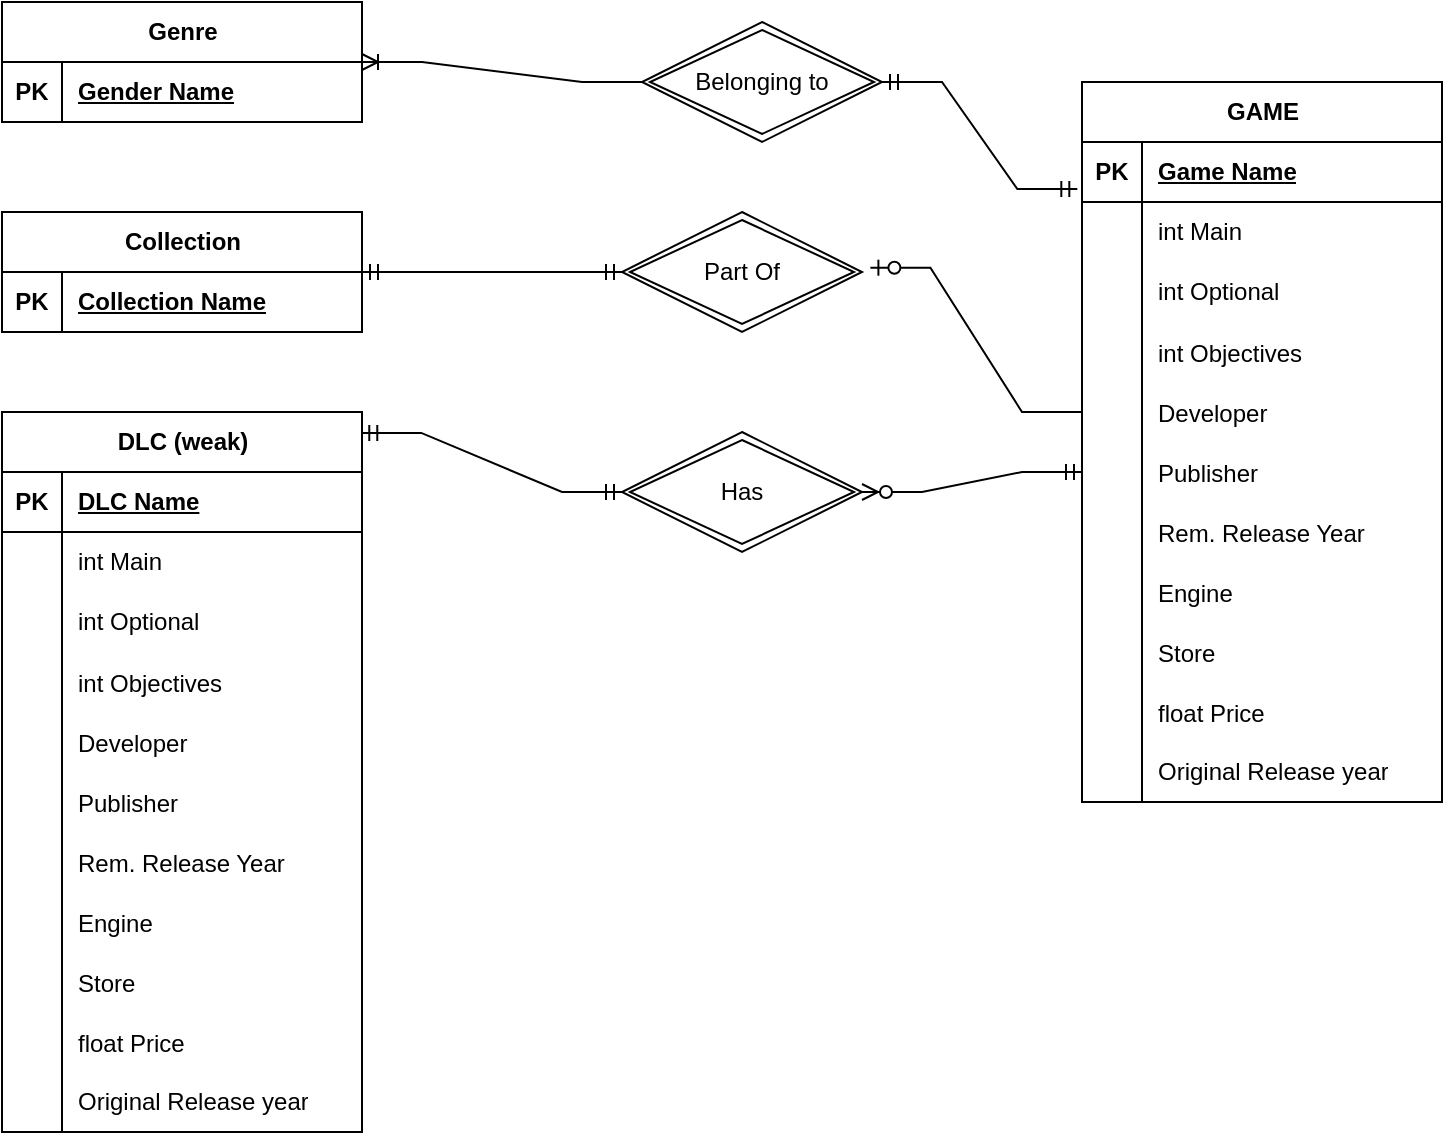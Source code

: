 <mxfile version="22.0.8" type="device">
  <diagram name="Page-1" id="e56a1550-8fbb-45ad-956c-1786394a9013">
    <mxGraphModel dx="1347" dy="1566" grid="1" gridSize="10" guides="1" tooltips="1" connect="1" arrows="1" fold="1" page="1" pageScale="1" pageWidth="1100" pageHeight="850" background="none" math="0" shadow="0">
      <root>
        <mxCell id="0" />
        <mxCell id="1" parent="0" />
        <mxCell id="iXS2Wq2-NEMqcLH4tq4A-3" value="GAME" style="shape=table;startSize=30;container=1;collapsible=1;childLayout=tableLayout;fixedRows=1;rowLines=0;fontStyle=1;align=center;resizeLast=1;html=1;" parent="1" vertex="1">
          <mxGeometry x="630" y="-785" width="180" height="360" as="geometry" />
        </mxCell>
        <mxCell id="iXS2Wq2-NEMqcLH4tq4A-4" value="" style="shape=tableRow;horizontal=0;startSize=0;swimlaneHead=0;swimlaneBody=0;fillColor=none;collapsible=0;dropTarget=0;points=[[0,0.5],[1,0.5]];portConstraint=eastwest;top=0;left=0;right=0;bottom=1;" parent="iXS2Wq2-NEMqcLH4tq4A-3" vertex="1">
          <mxGeometry y="30" width="180" height="30" as="geometry" />
        </mxCell>
        <mxCell id="iXS2Wq2-NEMqcLH4tq4A-5" value="PK" style="shape=partialRectangle;connectable=0;fillColor=none;top=0;left=0;bottom=0;right=0;fontStyle=1;overflow=hidden;whiteSpace=wrap;html=1;" parent="iXS2Wq2-NEMqcLH4tq4A-4" vertex="1">
          <mxGeometry width="30" height="30" as="geometry">
            <mxRectangle width="30" height="30" as="alternateBounds" />
          </mxGeometry>
        </mxCell>
        <mxCell id="iXS2Wq2-NEMqcLH4tq4A-6" value="Game Name" style="shape=partialRectangle;connectable=0;fillColor=none;top=0;left=0;bottom=0;right=0;align=left;spacingLeft=6;fontStyle=5;overflow=hidden;whiteSpace=wrap;html=1;" parent="iXS2Wq2-NEMqcLH4tq4A-4" vertex="1">
          <mxGeometry x="30" width="150" height="30" as="geometry">
            <mxRectangle width="150" height="30" as="alternateBounds" />
          </mxGeometry>
        </mxCell>
        <mxCell id="iXS2Wq2-NEMqcLH4tq4A-7" value="" style="shape=tableRow;horizontal=0;startSize=0;swimlaneHead=0;swimlaneBody=0;fillColor=none;collapsible=0;dropTarget=0;points=[[0,0.5],[1,0.5]];portConstraint=eastwest;top=0;left=0;right=0;bottom=0;" parent="iXS2Wq2-NEMqcLH4tq4A-3" vertex="1">
          <mxGeometry y="60" width="180" height="30" as="geometry" />
        </mxCell>
        <mxCell id="iXS2Wq2-NEMqcLH4tq4A-8" value="" style="shape=partialRectangle;connectable=0;fillColor=none;top=0;left=0;bottom=0;right=0;editable=1;overflow=hidden;whiteSpace=wrap;html=1;" parent="iXS2Wq2-NEMqcLH4tq4A-7" vertex="1">
          <mxGeometry width="30" height="30" as="geometry">
            <mxRectangle width="30" height="30" as="alternateBounds" />
          </mxGeometry>
        </mxCell>
        <mxCell id="iXS2Wq2-NEMqcLH4tq4A-9" value="int Main" style="shape=partialRectangle;connectable=0;fillColor=none;top=0;left=0;bottom=0;right=0;align=left;spacingLeft=6;overflow=hidden;whiteSpace=wrap;html=1;" parent="iXS2Wq2-NEMqcLH4tq4A-7" vertex="1">
          <mxGeometry x="30" width="150" height="30" as="geometry">
            <mxRectangle width="150" height="30" as="alternateBounds" />
          </mxGeometry>
        </mxCell>
        <mxCell id="iXS2Wq2-NEMqcLH4tq4A-10" value="" style="shape=tableRow;horizontal=0;startSize=0;swimlaneHead=0;swimlaneBody=0;fillColor=none;collapsible=0;dropTarget=0;points=[[0,0.5],[1,0.5]];portConstraint=eastwest;top=0;left=0;right=0;bottom=0;" parent="iXS2Wq2-NEMqcLH4tq4A-3" vertex="1">
          <mxGeometry y="90" width="180" height="30" as="geometry" />
        </mxCell>
        <mxCell id="iXS2Wq2-NEMqcLH4tq4A-11" value="" style="shape=partialRectangle;connectable=0;fillColor=none;top=0;left=0;bottom=0;right=0;editable=1;overflow=hidden;whiteSpace=wrap;html=1;" parent="iXS2Wq2-NEMqcLH4tq4A-10" vertex="1">
          <mxGeometry width="30" height="30" as="geometry">
            <mxRectangle width="30" height="30" as="alternateBounds" />
          </mxGeometry>
        </mxCell>
        <mxCell id="iXS2Wq2-NEMqcLH4tq4A-12" value="int Optional" style="shape=partialRectangle;connectable=0;fillColor=none;top=0;left=0;bottom=0;right=0;align=left;spacingLeft=6;overflow=hidden;whiteSpace=wrap;html=1;" parent="iXS2Wq2-NEMqcLH4tq4A-10" vertex="1">
          <mxGeometry x="30" width="150" height="30" as="geometry">
            <mxRectangle width="150" height="30" as="alternateBounds" />
          </mxGeometry>
        </mxCell>
        <mxCell id="iXS2Wq2-NEMqcLH4tq4A-16" value="" style="shape=tableRow;horizontal=0;startSize=0;swimlaneHead=0;swimlaneBody=0;fillColor=none;collapsible=0;dropTarget=0;points=[[0,0.5],[1,0.5]];portConstraint=eastwest;top=0;left=0;right=0;bottom=0;" parent="iXS2Wq2-NEMqcLH4tq4A-3" vertex="1">
          <mxGeometry y="120" width="180" height="30" as="geometry" />
        </mxCell>
        <mxCell id="iXS2Wq2-NEMqcLH4tq4A-17" value="" style="shape=partialRectangle;connectable=0;fillColor=none;top=0;left=0;bottom=0;right=0;editable=1;overflow=hidden;" parent="iXS2Wq2-NEMqcLH4tq4A-16" vertex="1">
          <mxGeometry width="30" height="30" as="geometry">
            <mxRectangle width="30" height="30" as="alternateBounds" />
          </mxGeometry>
        </mxCell>
        <mxCell id="iXS2Wq2-NEMqcLH4tq4A-18" value="int Objectives" style="shape=partialRectangle;connectable=0;fillColor=none;top=0;left=0;bottom=0;right=0;align=left;spacingLeft=6;overflow=hidden;" parent="iXS2Wq2-NEMqcLH4tq4A-16" vertex="1">
          <mxGeometry x="30" width="150" height="30" as="geometry">
            <mxRectangle width="150" height="30" as="alternateBounds" />
          </mxGeometry>
        </mxCell>
        <mxCell id="iXS2Wq2-NEMqcLH4tq4A-19" value="" style="shape=tableRow;horizontal=0;startSize=0;swimlaneHead=0;swimlaneBody=0;fillColor=none;collapsible=0;dropTarget=0;points=[[0,0.5],[1,0.5]];portConstraint=eastwest;top=0;left=0;right=0;bottom=0;" parent="iXS2Wq2-NEMqcLH4tq4A-3" vertex="1">
          <mxGeometry y="150" width="180" height="30" as="geometry" />
        </mxCell>
        <mxCell id="iXS2Wq2-NEMqcLH4tq4A-20" value="" style="shape=partialRectangle;connectable=0;fillColor=none;top=0;left=0;bottom=0;right=0;editable=1;overflow=hidden;" parent="iXS2Wq2-NEMqcLH4tq4A-19" vertex="1">
          <mxGeometry width="30" height="30" as="geometry">
            <mxRectangle width="30" height="30" as="alternateBounds" />
          </mxGeometry>
        </mxCell>
        <mxCell id="iXS2Wq2-NEMqcLH4tq4A-21" value="Developer   " style="shape=partialRectangle;connectable=0;fillColor=none;top=0;left=0;bottom=0;right=0;align=left;spacingLeft=6;overflow=hidden;" parent="iXS2Wq2-NEMqcLH4tq4A-19" vertex="1">
          <mxGeometry x="30" width="150" height="30" as="geometry">
            <mxRectangle width="150" height="30" as="alternateBounds" />
          </mxGeometry>
        </mxCell>
        <mxCell id="iXS2Wq2-NEMqcLH4tq4A-22" value="" style="shape=tableRow;horizontal=0;startSize=0;swimlaneHead=0;swimlaneBody=0;fillColor=none;collapsible=0;dropTarget=0;points=[[0,0.5],[1,0.5]];portConstraint=eastwest;top=0;left=0;right=0;bottom=0;" parent="iXS2Wq2-NEMqcLH4tq4A-3" vertex="1">
          <mxGeometry y="180" width="180" height="30" as="geometry" />
        </mxCell>
        <mxCell id="iXS2Wq2-NEMqcLH4tq4A-23" value="" style="shape=partialRectangle;connectable=0;fillColor=none;top=0;left=0;bottom=0;right=0;editable=1;overflow=hidden;" parent="iXS2Wq2-NEMqcLH4tq4A-22" vertex="1">
          <mxGeometry width="30" height="30" as="geometry">
            <mxRectangle width="30" height="30" as="alternateBounds" />
          </mxGeometry>
        </mxCell>
        <mxCell id="iXS2Wq2-NEMqcLH4tq4A-24" value="Publisher" style="shape=partialRectangle;connectable=0;fillColor=none;top=0;left=0;bottom=0;right=0;align=left;spacingLeft=6;overflow=hidden;" parent="iXS2Wq2-NEMqcLH4tq4A-22" vertex="1">
          <mxGeometry x="30" width="150" height="30" as="geometry">
            <mxRectangle width="150" height="30" as="alternateBounds" />
          </mxGeometry>
        </mxCell>
        <mxCell id="iXS2Wq2-NEMqcLH4tq4A-31" value="" style="shape=tableRow;horizontal=0;startSize=0;swimlaneHead=0;swimlaneBody=0;fillColor=none;collapsible=0;dropTarget=0;points=[[0,0.5],[1,0.5]];portConstraint=eastwest;top=0;left=0;right=0;bottom=0;" parent="iXS2Wq2-NEMqcLH4tq4A-3" vertex="1">
          <mxGeometry y="210" width="180" height="30" as="geometry" />
        </mxCell>
        <mxCell id="iXS2Wq2-NEMqcLH4tq4A-32" value="" style="shape=partialRectangle;connectable=0;fillColor=none;top=0;left=0;bottom=0;right=0;editable=1;overflow=hidden;" parent="iXS2Wq2-NEMqcLH4tq4A-31" vertex="1">
          <mxGeometry width="30" height="30" as="geometry">
            <mxRectangle width="30" height="30" as="alternateBounds" />
          </mxGeometry>
        </mxCell>
        <mxCell id="iXS2Wq2-NEMqcLH4tq4A-33" value="Rem. Release Year" style="shape=partialRectangle;connectable=0;fillColor=none;top=0;left=0;bottom=0;right=0;align=left;spacingLeft=6;overflow=hidden;" parent="iXS2Wq2-NEMqcLH4tq4A-31" vertex="1">
          <mxGeometry x="30" width="150" height="30" as="geometry">
            <mxRectangle width="150" height="30" as="alternateBounds" />
          </mxGeometry>
        </mxCell>
        <mxCell id="iXS2Wq2-NEMqcLH4tq4A-73" value="" style="shape=tableRow;horizontal=0;startSize=0;swimlaneHead=0;swimlaneBody=0;fillColor=none;collapsible=0;dropTarget=0;points=[[0,0.5],[1,0.5]];portConstraint=eastwest;top=0;left=0;right=0;bottom=0;" parent="iXS2Wq2-NEMqcLH4tq4A-3" vertex="1">
          <mxGeometry y="240" width="180" height="30" as="geometry" />
        </mxCell>
        <mxCell id="iXS2Wq2-NEMqcLH4tq4A-74" value="" style="shape=partialRectangle;connectable=0;fillColor=none;top=0;left=0;bottom=0;right=0;editable=1;overflow=hidden;" parent="iXS2Wq2-NEMqcLH4tq4A-73" vertex="1">
          <mxGeometry width="30" height="30" as="geometry">
            <mxRectangle width="30" height="30" as="alternateBounds" />
          </mxGeometry>
        </mxCell>
        <mxCell id="iXS2Wq2-NEMqcLH4tq4A-75" value="Engine" style="shape=partialRectangle;connectable=0;fillColor=none;top=0;left=0;bottom=0;right=0;align=left;spacingLeft=6;overflow=hidden;" parent="iXS2Wq2-NEMqcLH4tq4A-73" vertex="1">
          <mxGeometry x="30" width="150" height="30" as="geometry">
            <mxRectangle width="150" height="30" as="alternateBounds" />
          </mxGeometry>
        </mxCell>
        <mxCell id="iXS2Wq2-NEMqcLH4tq4A-76" value="" style="shape=tableRow;horizontal=0;startSize=0;swimlaneHead=0;swimlaneBody=0;fillColor=none;collapsible=0;dropTarget=0;points=[[0,0.5],[1,0.5]];portConstraint=eastwest;top=0;left=0;right=0;bottom=0;" parent="iXS2Wq2-NEMqcLH4tq4A-3" vertex="1">
          <mxGeometry y="270" width="180" height="30" as="geometry" />
        </mxCell>
        <mxCell id="iXS2Wq2-NEMqcLH4tq4A-77" value="" style="shape=partialRectangle;connectable=0;fillColor=none;top=0;left=0;bottom=0;right=0;editable=1;overflow=hidden;" parent="iXS2Wq2-NEMqcLH4tq4A-76" vertex="1">
          <mxGeometry width="30" height="30" as="geometry">
            <mxRectangle width="30" height="30" as="alternateBounds" />
          </mxGeometry>
        </mxCell>
        <mxCell id="iXS2Wq2-NEMqcLH4tq4A-78" value="Store" style="shape=partialRectangle;connectable=0;fillColor=none;top=0;left=0;bottom=0;right=0;align=left;spacingLeft=6;overflow=hidden;" parent="iXS2Wq2-NEMqcLH4tq4A-76" vertex="1">
          <mxGeometry x="30" width="150" height="30" as="geometry">
            <mxRectangle width="150" height="30" as="alternateBounds" />
          </mxGeometry>
        </mxCell>
        <mxCell id="iXS2Wq2-NEMqcLH4tq4A-79" value="" style="shape=tableRow;horizontal=0;startSize=0;swimlaneHead=0;swimlaneBody=0;fillColor=none;collapsible=0;dropTarget=0;points=[[0,0.5],[1,0.5]];portConstraint=eastwest;top=0;left=0;right=0;bottom=0;" parent="iXS2Wq2-NEMqcLH4tq4A-3" vertex="1">
          <mxGeometry y="300" width="180" height="30" as="geometry" />
        </mxCell>
        <mxCell id="iXS2Wq2-NEMqcLH4tq4A-80" value="" style="shape=partialRectangle;connectable=0;fillColor=none;top=0;left=0;bottom=0;right=0;editable=1;overflow=hidden;" parent="iXS2Wq2-NEMqcLH4tq4A-79" vertex="1">
          <mxGeometry width="30" height="30" as="geometry">
            <mxRectangle width="30" height="30" as="alternateBounds" />
          </mxGeometry>
        </mxCell>
        <mxCell id="iXS2Wq2-NEMqcLH4tq4A-81" value="float Price" style="shape=partialRectangle;connectable=0;fillColor=none;top=0;left=0;bottom=0;right=0;align=left;spacingLeft=6;overflow=hidden;" parent="iXS2Wq2-NEMqcLH4tq4A-79" vertex="1">
          <mxGeometry x="30" width="150" height="30" as="geometry">
            <mxRectangle width="150" height="30" as="alternateBounds" />
          </mxGeometry>
        </mxCell>
        <mxCell id="iXS2Wq2-NEMqcLH4tq4A-13" value="" style="shape=tableRow;horizontal=0;startSize=0;swimlaneHead=0;swimlaneBody=0;fillColor=none;collapsible=0;dropTarget=0;points=[[0,0.5],[1,0.5]];portConstraint=eastwest;top=0;left=0;right=0;bottom=0;" parent="iXS2Wq2-NEMqcLH4tq4A-3" vertex="1">
          <mxGeometry y="330" width="180" height="30" as="geometry" />
        </mxCell>
        <mxCell id="iXS2Wq2-NEMqcLH4tq4A-14" value="" style="shape=partialRectangle;connectable=0;fillColor=none;top=0;left=0;bottom=0;right=0;editable=1;overflow=hidden;whiteSpace=wrap;html=1;" parent="iXS2Wq2-NEMqcLH4tq4A-13" vertex="1">
          <mxGeometry width="30" height="30" as="geometry">
            <mxRectangle width="30" height="30" as="alternateBounds" />
          </mxGeometry>
        </mxCell>
        <mxCell id="iXS2Wq2-NEMqcLH4tq4A-15" value="Original Release year" style="shape=partialRectangle;connectable=0;fillColor=none;top=0;left=0;bottom=0;right=0;align=left;spacingLeft=6;overflow=hidden;whiteSpace=wrap;html=1;" parent="iXS2Wq2-NEMqcLH4tq4A-13" vertex="1">
          <mxGeometry x="30" width="150" height="30" as="geometry">
            <mxRectangle width="150" height="30" as="alternateBounds" />
          </mxGeometry>
        </mxCell>
        <mxCell id="iXS2Wq2-NEMqcLH4tq4A-56" value="Genre" style="shape=table;startSize=30;container=1;collapsible=1;childLayout=tableLayout;fixedRows=1;rowLines=0;fontStyle=1;align=center;resizeLast=1;html=1;" parent="1" vertex="1">
          <mxGeometry x="90" y="-825" width="180" height="60" as="geometry" />
        </mxCell>
        <mxCell id="iXS2Wq2-NEMqcLH4tq4A-57" value="" style="shape=tableRow;horizontal=0;startSize=0;swimlaneHead=0;swimlaneBody=0;fillColor=none;collapsible=0;dropTarget=0;points=[[0,0.5],[1,0.5]];portConstraint=eastwest;top=0;left=0;right=0;bottom=1;" parent="iXS2Wq2-NEMqcLH4tq4A-56" vertex="1">
          <mxGeometry y="30" width="180" height="30" as="geometry" />
        </mxCell>
        <mxCell id="iXS2Wq2-NEMqcLH4tq4A-58" value="PK" style="shape=partialRectangle;connectable=0;fillColor=none;top=0;left=0;bottom=0;right=0;fontStyle=1;overflow=hidden;whiteSpace=wrap;html=1;" parent="iXS2Wq2-NEMqcLH4tq4A-57" vertex="1">
          <mxGeometry width="30" height="30" as="geometry">
            <mxRectangle width="30" height="30" as="alternateBounds" />
          </mxGeometry>
        </mxCell>
        <mxCell id="iXS2Wq2-NEMqcLH4tq4A-59" value="Gender Name" style="shape=partialRectangle;connectable=0;fillColor=none;top=0;left=0;bottom=0;right=0;align=left;spacingLeft=6;fontStyle=5;overflow=hidden;whiteSpace=wrap;html=1;" parent="iXS2Wq2-NEMqcLH4tq4A-57" vertex="1">
          <mxGeometry x="30" width="150" height="30" as="geometry">
            <mxRectangle width="150" height="30" as="alternateBounds" />
          </mxGeometry>
        </mxCell>
        <mxCell id="iXS2Wq2-NEMqcLH4tq4A-69" value="Belonging to" style="shape=rhombus;double=1;perimeter=rhombusPerimeter;whiteSpace=wrap;html=1;align=center;" parent="1" vertex="1">
          <mxGeometry x="410" y="-815" width="120" height="60" as="geometry" />
        </mxCell>
        <mxCell id="iXS2Wq2-NEMqcLH4tq4A-71" value="" style="edgeStyle=entityRelationEdgeStyle;fontSize=12;html=1;endArrow=ERmandOne;startArrow=ERmandOne;rounded=0;exitX=-0.013;exitY=0.783;exitDx=0;exitDy=0;exitPerimeter=0;" parent="1" source="iXS2Wq2-NEMqcLH4tq4A-4" target="iXS2Wq2-NEMqcLH4tq4A-69" edge="1">
          <mxGeometry width="100" height="100" relative="1" as="geometry">
            <mxPoint x="680" y="-490" as="sourcePoint" />
            <mxPoint x="690" y="-730" as="targetPoint" />
          </mxGeometry>
        </mxCell>
        <mxCell id="iXS2Wq2-NEMqcLH4tq4A-72" value="" style="edgeStyle=entityRelationEdgeStyle;fontSize=12;html=1;endArrow=ERoneToMany;rounded=0;" parent="1" source="iXS2Wq2-NEMqcLH4tq4A-69" target="iXS2Wq2-NEMqcLH4tq4A-56" edge="1">
          <mxGeometry width="100" height="100" relative="1" as="geometry">
            <mxPoint x="230" y="-660" as="sourcePoint" />
            <mxPoint x="330" y="-760" as="targetPoint" />
          </mxGeometry>
        </mxCell>
        <mxCell id="iXS2Wq2-NEMqcLH4tq4A-126" value="Part Of" style="shape=rhombus;double=1;perimeter=rhombusPerimeter;whiteSpace=wrap;html=1;align=center;" parent="1" vertex="1">
          <mxGeometry x="400" y="-720" width="120" height="60" as="geometry" />
        </mxCell>
        <mxCell id="iXS2Wq2-NEMqcLH4tq4A-127" value="Collection" style="shape=table;startSize=30;container=1;collapsible=1;childLayout=tableLayout;fixedRows=1;rowLines=0;fontStyle=1;align=center;resizeLast=1;html=1;" parent="1" vertex="1">
          <mxGeometry x="90" y="-720" width="180" height="60" as="geometry" />
        </mxCell>
        <mxCell id="iXS2Wq2-NEMqcLH4tq4A-128" value="" style="shape=tableRow;horizontal=0;startSize=0;swimlaneHead=0;swimlaneBody=0;fillColor=none;collapsible=0;dropTarget=0;points=[[0,0.5],[1,0.5]];portConstraint=eastwest;top=0;left=0;right=0;bottom=1;" parent="iXS2Wq2-NEMqcLH4tq4A-127" vertex="1">
          <mxGeometry y="30" width="180" height="30" as="geometry" />
        </mxCell>
        <mxCell id="iXS2Wq2-NEMqcLH4tq4A-129" value="PK" style="shape=partialRectangle;connectable=0;fillColor=none;top=0;left=0;bottom=0;right=0;fontStyle=1;overflow=hidden;whiteSpace=wrap;html=1;" parent="iXS2Wq2-NEMqcLH4tq4A-128" vertex="1">
          <mxGeometry width="30" height="30" as="geometry">
            <mxRectangle width="30" height="30" as="alternateBounds" />
          </mxGeometry>
        </mxCell>
        <mxCell id="iXS2Wq2-NEMqcLH4tq4A-130" value="Collection Name" style="shape=partialRectangle;connectable=0;fillColor=none;top=0;left=0;bottom=0;right=0;align=left;spacingLeft=6;fontStyle=5;overflow=hidden;whiteSpace=wrap;html=1;" parent="iXS2Wq2-NEMqcLH4tq4A-128" vertex="1">
          <mxGeometry x="30" width="150" height="30" as="geometry">
            <mxRectangle width="150" height="30" as="alternateBounds" />
          </mxGeometry>
        </mxCell>
        <mxCell id="iXS2Wq2-NEMqcLH4tq4A-161" value="" style="edgeStyle=entityRelationEdgeStyle;fontSize=12;html=1;endArrow=ERmandOne;startArrow=ERmandOne;rounded=0;" parent="1" source="iXS2Wq2-NEMqcLH4tq4A-127" target="iXS2Wq2-NEMqcLH4tq4A-126" edge="1">
          <mxGeometry width="100" height="100" relative="1" as="geometry">
            <mxPoint x="210" y="-510" as="sourcePoint" />
            <mxPoint x="310" y="-610" as="targetPoint" />
          </mxGeometry>
        </mxCell>
        <mxCell id="iXS2Wq2-NEMqcLH4tq4A-162" value="" style="edgeStyle=entityRelationEdgeStyle;fontSize=12;html=1;endArrow=ERzeroToOne;endFill=1;rounded=0;entryX=1.035;entryY=0.464;entryDx=0;entryDy=0;entryPerimeter=0;" parent="1" source="iXS2Wq2-NEMqcLH4tq4A-19" target="iXS2Wq2-NEMqcLH4tq4A-126" edge="1">
          <mxGeometry width="100" height="100" relative="1" as="geometry">
            <mxPoint x="330" y="-460" as="sourcePoint" />
            <mxPoint x="430" y="-560" as="targetPoint" />
          </mxGeometry>
        </mxCell>
        <mxCell id="iXS2Wq2-NEMqcLH4tq4A-163" value="DLC (weak)" style="shape=table;startSize=30;container=1;collapsible=1;childLayout=tableLayout;fixedRows=1;rowLines=0;fontStyle=1;align=center;resizeLast=1;html=1;" parent="1" vertex="1">
          <mxGeometry x="90" y="-620" width="180" height="360" as="geometry" />
        </mxCell>
        <mxCell id="iXS2Wq2-NEMqcLH4tq4A-164" value="" style="shape=tableRow;horizontal=0;startSize=0;swimlaneHead=0;swimlaneBody=0;fillColor=none;collapsible=0;dropTarget=0;points=[[0,0.5],[1,0.5]];portConstraint=eastwest;top=0;left=0;right=0;bottom=1;" parent="iXS2Wq2-NEMqcLH4tq4A-163" vertex="1">
          <mxGeometry y="30" width="180" height="30" as="geometry" />
        </mxCell>
        <mxCell id="iXS2Wq2-NEMqcLH4tq4A-165" value="PK" style="shape=partialRectangle;connectable=0;fillColor=none;top=0;left=0;bottom=0;right=0;fontStyle=1;overflow=hidden;whiteSpace=wrap;html=1;" parent="iXS2Wq2-NEMqcLH4tq4A-164" vertex="1">
          <mxGeometry width="30" height="30" as="geometry">
            <mxRectangle width="30" height="30" as="alternateBounds" />
          </mxGeometry>
        </mxCell>
        <mxCell id="iXS2Wq2-NEMqcLH4tq4A-166" value="DLC Name" style="shape=partialRectangle;connectable=0;fillColor=none;top=0;left=0;bottom=0;right=0;align=left;spacingLeft=6;fontStyle=5;overflow=hidden;whiteSpace=wrap;html=1;" parent="iXS2Wq2-NEMqcLH4tq4A-164" vertex="1">
          <mxGeometry x="30" width="150" height="30" as="geometry">
            <mxRectangle width="150" height="30" as="alternateBounds" />
          </mxGeometry>
        </mxCell>
        <mxCell id="iXS2Wq2-NEMqcLH4tq4A-167" value="" style="shape=tableRow;horizontal=0;startSize=0;swimlaneHead=0;swimlaneBody=0;fillColor=none;collapsible=0;dropTarget=0;points=[[0,0.5],[1,0.5]];portConstraint=eastwest;top=0;left=0;right=0;bottom=0;" parent="iXS2Wq2-NEMqcLH4tq4A-163" vertex="1">
          <mxGeometry y="60" width="180" height="30" as="geometry" />
        </mxCell>
        <mxCell id="iXS2Wq2-NEMqcLH4tq4A-168" value="" style="shape=partialRectangle;connectable=0;fillColor=none;top=0;left=0;bottom=0;right=0;editable=1;overflow=hidden;whiteSpace=wrap;html=1;" parent="iXS2Wq2-NEMqcLH4tq4A-167" vertex="1">
          <mxGeometry width="30" height="30" as="geometry">
            <mxRectangle width="30" height="30" as="alternateBounds" />
          </mxGeometry>
        </mxCell>
        <mxCell id="iXS2Wq2-NEMqcLH4tq4A-169" value="int Main" style="shape=partialRectangle;connectable=0;fillColor=none;top=0;left=0;bottom=0;right=0;align=left;spacingLeft=6;overflow=hidden;whiteSpace=wrap;html=1;" parent="iXS2Wq2-NEMqcLH4tq4A-167" vertex="1">
          <mxGeometry x="30" width="150" height="30" as="geometry">
            <mxRectangle width="150" height="30" as="alternateBounds" />
          </mxGeometry>
        </mxCell>
        <mxCell id="iXS2Wq2-NEMqcLH4tq4A-170" value="" style="shape=tableRow;horizontal=0;startSize=0;swimlaneHead=0;swimlaneBody=0;fillColor=none;collapsible=0;dropTarget=0;points=[[0,0.5],[1,0.5]];portConstraint=eastwest;top=0;left=0;right=0;bottom=0;" parent="iXS2Wq2-NEMqcLH4tq4A-163" vertex="1">
          <mxGeometry y="90" width="180" height="30" as="geometry" />
        </mxCell>
        <mxCell id="iXS2Wq2-NEMqcLH4tq4A-171" value="" style="shape=partialRectangle;connectable=0;fillColor=none;top=0;left=0;bottom=0;right=0;editable=1;overflow=hidden;whiteSpace=wrap;html=1;" parent="iXS2Wq2-NEMqcLH4tq4A-170" vertex="1">
          <mxGeometry width="30" height="30" as="geometry">
            <mxRectangle width="30" height="30" as="alternateBounds" />
          </mxGeometry>
        </mxCell>
        <mxCell id="iXS2Wq2-NEMqcLH4tq4A-172" value="int Optional" style="shape=partialRectangle;connectable=0;fillColor=none;top=0;left=0;bottom=0;right=0;align=left;spacingLeft=6;overflow=hidden;whiteSpace=wrap;html=1;" parent="iXS2Wq2-NEMqcLH4tq4A-170" vertex="1">
          <mxGeometry x="30" width="150" height="30" as="geometry">
            <mxRectangle width="150" height="30" as="alternateBounds" />
          </mxGeometry>
        </mxCell>
        <mxCell id="iXS2Wq2-NEMqcLH4tq4A-173" value="" style="shape=tableRow;horizontal=0;startSize=0;swimlaneHead=0;swimlaneBody=0;fillColor=none;collapsible=0;dropTarget=0;points=[[0,0.5],[1,0.5]];portConstraint=eastwest;top=0;left=0;right=0;bottom=0;" parent="iXS2Wq2-NEMqcLH4tq4A-163" vertex="1">
          <mxGeometry y="120" width="180" height="30" as="geometry" />
        </mxCell>
        <mxCell id="iXS2Wq2-NEMqcLH4tq4A-174" value="" style="shape=partialRectangle;connectable=0;fillColor=none;top=0;left=0;bottom=0;right=0;editable=1;overflow=hidden;" parent="iXS2Wq2-NEMqcLH4tq4A-173" vertex="1">
          <mxGeometry width="30" height="30" as="geometry">
            <mxRectangle width="30" height="30" as="alternateBounds" />
          </mxGeometry>
        </mxCell>
        <mxCell id="iXS2Wq2-NEMqcLH4tq4A-175" value="int Objectives" style="shape=partialRectangle;connectable=0;fillColor=none;top=0;left=0;bottom=0;right=0;align=left;spacingLeft=6;overflow=hidden;" parent="iXS2Wq2-NEMqcLH4tq4A-173" vertex="1">
          <mxGeometry x="30" width="150" height="30" as="geometry">
            <mxRectangle width="150" height="30" as="alternateBounds" />
          </mxGeometry>
        </mxCell>
        <mxCell id="iXS2Wq2-NEMqcLH4tq4A-176" value="" style="shape=tableRow;horizontal=0;startSize=0;swimlaneHead=0;swimlaneBody=0;fillColor=none;collapsible=0;dropTarget=0;points=[[0,0.5],[1,0.5]];portConstraint=eastwest;top=0;left=0;right=0;bottom=0;" parent="iXS2Wq2-NEMqcLH4tq4A-163" vertex="1">
          <mxGeometry y="150" width="180" height="30" as="geometry" />
        </mxCell>
        <mxCell id="iXS2Wq2-NEMqcLH4tq4A-177" value="" style="shape=partialRectangle;connectable=0;fillColor=none;top=0;left=0;bottom=0;right=0;editable=1;overflow=hidden;" parent="iXS2Wq2-NEMqcLH4tq4A-176" vertex="1">
          <mxGeometry width="30" height="30" as="geometry">
            <mxRectangle width="30" height="30" as="alternateBounds" />
          </mxGeometry>
        </mxCell>
        <mxCell id="iXS2Wq2-NEMqcLH4tq4A-178" value="Developer   " style="shape=partialRectangle;connectable=0;fillColor=none;top=0;left=0;bottom=0;right=0;align=left;spacingLeft=6;overflow=hidden;" parent="iXS2Wq2-NEMqcLH4tq4A-176" vertex="1">
          <mxGeometry x="30" width="150" height="30" as="geometry">
            <mxRectangle width="150" height="30" as="alternateBounds" />
          </mxGeometry>
        </mxCell>
        <mxCell id="iXS2Wq2-NEMqcLH4tq4A-179" value="" style="shape=tableRow;horizontal=0;startSize=0;swimlaneHead=0;swimlaneBody=0;fillColor=none;collapsible=0;dropTarget=0;points=[[0,0.5],[1,0.5]];portConstraint=eastwest;top=0;left=0;right=0;bottom=0;" parent="iXS2Wq2-NEMqcLH4tq4A-163" vertex="1">
          <mxGeometry y="180" width="180" height="30" as="geometry" />
        </mxCell>
        <mxCell id="iXS2Wq2-NEMqcLH4tq4A-180" value="" style="shape=partialRectangle;connectable=0;fillColor=none;top=0;left=0;bottom=0;right=0;editable=1;overflow=hidden;" parent="iXS2Wq2-NEMqcLH4tq4A-179" vertex="1">
          <mxGeometry width="30" height="30" as="geometry">
            <mxRectangle width="30" height="30" as="alternateBounds" />
          </mxGeometry>
        </mxCell>
        <mxCell id="iXS2Wq2-NEMqcLH4tq4A-181" value="Publisher" style="shape=partialRectangle;connectable=0;fillColor=none;top=0;left=0;bottom=0;right=0;align=left;spacingLeft=6;overflow=hidden;" parent="iXS2Wq2-NEMqcLH4tq4A-179" vertex="1">
          <mxGeometry x="30" width="150" height="30" as="geometry">
            <mxRectangle width="150" height="30" as="alternateBounds" />
          </mxGeometry>
        </mxCell>
        <mxCell id="iXS2Wq2-NEMqcLH4tq4A-182" value="" style="shape=tableRow;horizontal=0;startSize=0;swimlaneHead=0;swimlaneBody=0;fillColor=none;collapsible=0;dropTarget=0;points=[[0,0.5],[1,0.5]];portConstraint=eastwest;top=0;left=0;right=0;bottom=0;" parent="iXS2Wq2-NEMqcLH4tq4A-163" vertex="1">
          <mxGeometry y="210" width="180" height="30" as="geometry" />
        </mxCell>
        <mxCell id="iXS2Wq2-NEMqcLH4tq4A-183" value="" style="shape=partialRectangle;connectable=0;fillColor=none;top=0;left=0;bottom=0;right=0;editable=1;overflow=hidden;" parent="iXS2Wq2-NEMqcLH4tq4A-182" vertex="1">
          <mxGeometry width="30" height="30" as="geometry">
            <mxRectangle width="30" height="30" as="alternateBounds" />
          </mxGeometry>
        </mxCell>
        <mxCell id="iXS2Wq2-NEMqcLH4tq4A-184" value="Rem. Release Year" style="shape=partialRectangle;connectable=0;fillColor=none;top=0;left=0;bottom=0;right=0;align=left;spacingLeft=6;overflow=hidden;" parent="iXS2Wq2-NEMqcLH4tq4A-182" vertex="1">
          <mxGeometry x="30" width="150" height="30" as="geometry">
            <mxRectangle width="150" height="30" as="alternateBounds" />
          </mxGeometry>
        </mxCell>
        <mxCell id="iXS2Wq2-NEMqcLH4tq4A-185" value="" style="shape=tableRow;horizontal=0;startSize=0;swimlaneHead=0;swimlaneBody=0;fillColor=none;collapsible=0;dropTarget=0;points=[[0,0.5],[1,0.5]];portConstraint=eastwest;top=0;left=0;right=0;bottom=0;" parent="iXS2Wq2-NEMqcLH4tq4A-163" vertex="1">
          <mxGeometry y="240" width="180" height="30" as="geometry" />
        </mxCell>
        <mxCell id="iXS2Wq2-NEMqcLH4tq4A-186" value="" style="shape=partialRectangle;connectable=0;fillColor=none;top=0;left=0;bottom=0;right=0;editable=1;overflow=hidden;" parent="iXS2Wq2-NEMqcLH4tq4A-185" vertex="1">
          <mxGeometry width="30" height="30" as="geometry">
            <mxRectangle width="30" height="30" as="alternateBounds" />
          </mxGeometry>
        </mxCell>
        <mxCell id="iXS2Wq2-NEMqcLH4tq4A-187" value="Engine" style="shape=partialRectangle;connectable=0;fillColor=none;top=0;left=0;bottom=0;right=0;align=left;spacingLeft=6;overflow=hidden;" parent="iXS2Wq2-NEMqcLH4tq4A-185" vertex="1">
          <mxGeometry x="30" width="150" height="30" as="geometry">
            <mxRectangle width="150" height="30" as="alternateBounds" />
          </mxGeometry>
        </mxCell>
        <mxCell id="iXS2Wq2-NEMqcLH4tq4A-188" value="" style="shape=tableRow;horizontal=0;startSize=0;swimlaneHead=0;swimlaneBody=0;fillColor=none;collapsible=0;dropTarget=0;points=[[0,0.5],[1,0.5]];portConstraint=eastwest;top=0;left=0;right=0;bottom=0;" parent="iXS2Wq2-NEMqcLH4tq4A-163" vertex="1">
          <mxGeometry y="270" width="180" height="30" as="geometry" />
        </mxCell>
        <mxCell id="iXS2Wq2-NEMqcLH4tq4A-189" value="" style="shape=partialRectangle;connectable=0;fillColor=none;top=0;left=0;bottom=0;right=0;editable=1;overflow=hidden;" parent="iXS2Wq2-NEMqcLH4tq4A-188" vertex="1">
          <mxGeometry width="30" height="30" as="geometry">
            <mxRectangle width="30" height="30" as="alternateBounds" />
          </mxGeometry>
        </mxCell>
        <mxCell id="iXS2Wq2-NEMqcLH4tq4A-190" value="Store" style="shape=partialRectangle;connectable=0;fillColor=none;top=0;left=0;bottom=0;right=0;align=left;spacingLeft=6;overflow=hidden;" parent="iXS2Wq2-NEMqcLH4tq4A-188" vertex="1">
          <mxGeometry x="30" width="150" height="30" as="geometry">
            <mxRectangle width="150" height="30" as="alternateBounds" />
          </mxGeometry>
        </mxCell>
        <mxCell id="iXS2Wq2-NEMqcLH4tq4A-191" value="" style="shape=tableRow;horizontal=0;startSize=0;swimlaneHead=0;swimlaneBody=0;fillColor=none;collapsible=0;dropTarget=0;points=[[0,0.5],[1,0.5]];portConstraint=eastwest;top=0;left=0;right=0;bottom=0;" parent="iXS2Wq2-NEMqcLH4tq4A-163" vertex="1">
          <mxGeometry y="300" width="180" height="30" as="geometry" />
        </mxCell>
        <mxCell id="iXS2Wq2-NEMqcLH4tq4A-192" value="" style="shape=partialRectangle;connectable=0;fillColor=none;top=0;left=0;bottom=0;right=0;editable=1;overflow=hidden;" parent="iXS2Wq2-NEMqcLH4tq4A-191" vertex="1">
          <mxGeometry width="30" height="30" as="geometry">
            <mxRectangle width="30" height="30" as="alternateBounds" />
          </mxGeometry>
        </mxCell>
        <mxCell id="iXS2Wq2-NEMqcLH4tq4A-193" value="float Price" style="shape=partialRectangle;connectable=0;fillColor=none;top=0;left=0;bottom=0;right=0;align=left;spacingLeft=6;overflow=hidden;" parent="iXS2Wq2-NEMqcLH4tq4A-191" vertex="1">
          <mxGeometry x="30" width="150" height="30" as="geometry">
            <mxRectangle width="150" height="30" as="alternateBounds" />
          </mxGeometry>
        </mxCell>
        <mxCell id="iXS2Wq2-NEMqcLH4tq4A-194" value="" style="shape=tableRow;horizontal=0;startSize=0;swimlaneHead=0;swimlaneBody=0;fillColor=none;collapsible=0;dropTarget=0;points=[[0,0.5],[1,0.5]];portConstraint=eastwest;top=0;left=0;right=0;bottom=0;" parent="iXS2Wq2-NEMqcLH4tq4A-163" vertex="1">
          <mxGeometry y="330" width="180" height="30" as="geometry" />
        </mxCell>
        <mxCell id="iXS2Wq2-NEMqcLH4tq4A-195" value="" style="shape=partialRectangle;connectable=0;fillColor=none;top=0;left=0;bottom=0;right=0;editable=1;overflow=hidden;whiteSpace=wrap;html=1;" parent="iXS2Wq2-NEMqcLH4tq4A-194" vertex="1">
          <mxGeometry width="30" height="30" as="geometry">
            <mxRectangle width="30" height="30" as="alternateBounds" />
          </mxGeometry>
        </mxCell>
        <mxCell id="iXS2Wq2-NEMqcLH4tq4A-196" value="Original Release year" style="shape=partialRectangle;connectable=0;fillColor=none;top=0;left=0;bottom=0;right=0;align=left;spacingLeft=6;overflow=hidden;whiteSpace=wrap;html=1;" parent="iXS2Wq2-NEMqcLH4tq4A-194" vertex="1">
          <mxGeometry x="30" width="150" height="30" as="geometry">
            <mxRectangle width="150" height="30" as="alternateBounds" />
          </mxGeometry>
        </mxCell>
        <mxCell id="iXS2Wq2-NEMqcLH4tq4A-197" value="Has" style="shape=rhombus;double=1;perimeter=rhombusPerimeter;whiteSpace=wrap;html=1;align=center;" parent="1" vertex="1">
          <mxGeometry x="400" y="-610" width="120" height="60" as="geometry" />
        </mxCell>
        <mxCell id="iXS2Wq2-NEMqcLH4tq4A-199" value="" style="edgeStyle=entityRelationEdgeStyle;fontSize=12;html=1;endArrow=ERzeroToMany;startArrow=ERmandOne;rounded=0;entryX=1;entryY=0.5;entryDx=0;entryDy=0;" parent="1" source="iXS2Wq2-NEMqcLH4tq4A-22" target="iXS2Wq2-NEMqcLH4tq4A-197" edge="1">
          <mxGeometry width="100" height="100" relative="1" as="geometry">
            <mxPoint x="410" y="-350" as="sourcePoint" />
            <mxPoint x="510" y="-450" as="targetPoint" />
          </mxGeometry>
        </mxCell>
        <mxCell id="iXS2Wq2-NEMqcLH4tq4A-200" value="" style="edgeStyle=entityRelationEdgeStyle;fontSize=12;html=1;endArrow=ERmandOne;startArrow=ERmandOne;rounded=0;exitX=0;exitY=0.5;exitDx=0;exitDy=0;entryX=0.998;entryY=0.029;entryDx=0;entryDy=0;entryPerimeter=0;" parent="1" source="iXS2Wq2-NEMqcLH4tq4A-197" target="iXS2Wq2-NEMqcLH4tq4A-163" edge="1">
          <mxGeometry width="100" height="100" relative="1" as="geometry">
            <mxPoint x="428" y="-413.5" as="sourcePoint" />
            <mxPoint x="290" y="-466.5" as="targetPoint" />
          </mxGeometry>
        </mxCell>
      </root>
    </mxGraphModel>
  </diagram>
</mxfile>
